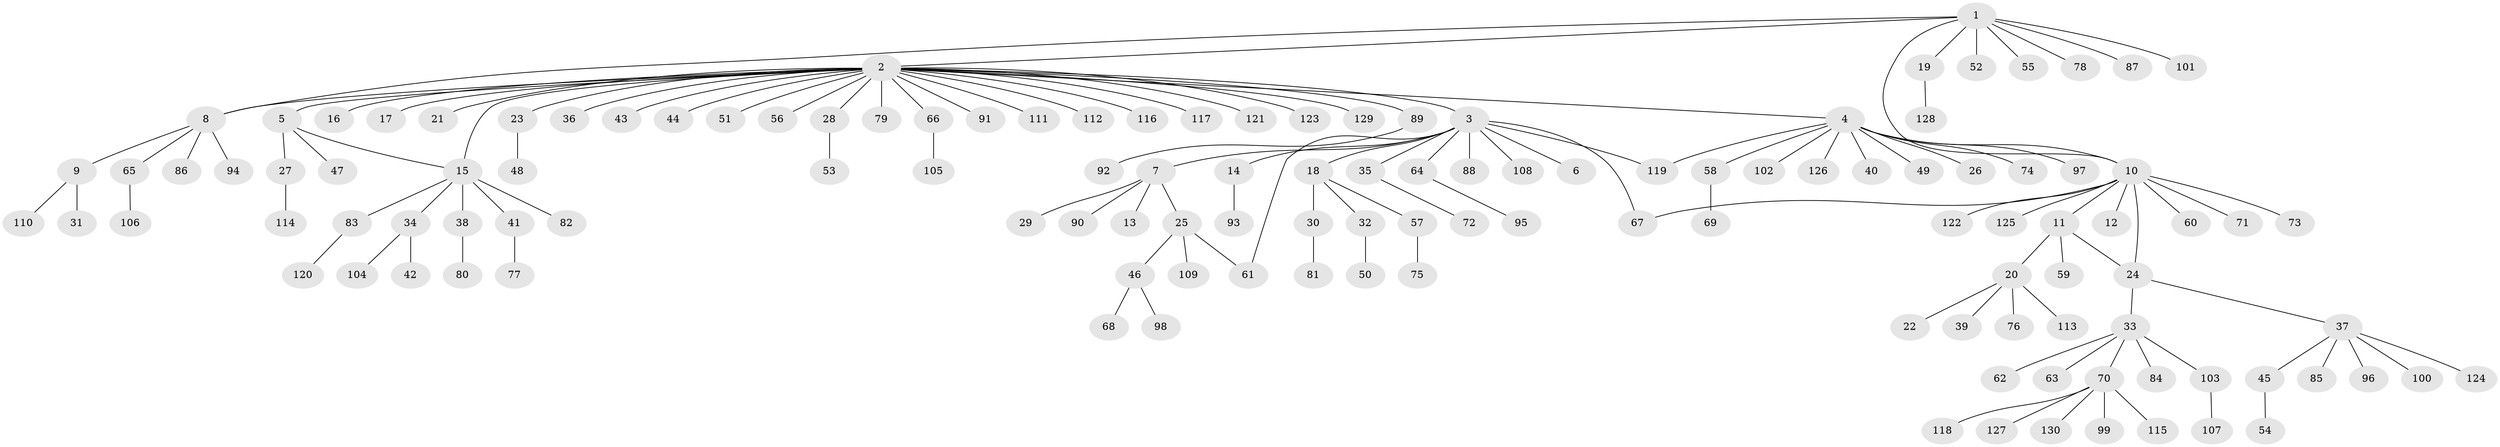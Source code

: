 // coarse degree distribution, {8: 0.019801980198019802, 26: 0.009900990099009901, 12: 0.009900990099009901, 10: 0.019801980198019802, 3: 0.019801980198019802, 1: 0.7326732673267327, 4: 0.039603960396039604, 5: 0.0297029702970297, 2: 0.10891089108910891, 7: 0.009900990099009901}
// Generated by graph-tools (version 1.1) at 2025/51/02/27/25 19:51:58]
// undirected, 130 vertices, 136 edges
graph export_dot {
graph [start="1"]
  node [color=gray90,style=filled];
  1;
  2;
  3;
  4;
  5;
  6;
  7;
  8;
  9;
  10;
  11;
  12;
  13;
  14;
  15;
  16;
  17;
  18;
  19;
  20;
  21;
  22;
  23;
  24;
  25;
  26;
  27;
  28;
  29;
  30;
  31;
  32;
  33;
  34;
  35;
  36;
  37;
  38;
  39;
  40;
  41;
  42;
  43;
  44;
  45;
  46;
  47;
  48;
  49;
  50;
  51;
  52;
  53;
  54;
  55;
  56;
  57;
  58;
  59;
  60;
  61;
  62;
  63;
  64;
  65;
  66;
  67;
  68;
  69;
  70;
  71;
  72;
  73;
  74;
  75;
  76;
  77;
  78;
  79;
  80;
  81;
  82;
  83;
  84;
  85;
  86;
  87;
  88;
  89;
  90;
  91;
  92;
  93;
  94;
  95;
  96;
  97;
  98;
  99;
  100;
  101;
  102;
  103;
  104;
  105;
  106;
  107;
  108;
  109;
  110;
  111;
  112;
  113;
  114;
  115;
  116;
  117;
  118;
  119;
  120;
  121;
  122;
  123;
  124;
  125;
  126;
  127;
  128;
  129;
  130;
  1 -- 2;
  1 -- 8;
  1 -- 10;
  1 -- 19;
  1 -- 52;
  1 -- 55;
  1 -- 78;
  1 -- 87;
  1 -- 101;
  2 -- 3;
  2 -- 4;
  2 -- 5;
  2 -- 8;
  2 -- 15;
  2 -- 16;
  2 -- 17;
  2 -- 21;
  2 -- 23;
  2 -- 28;
  2 -- 36;
  2 -- 43;
  2 -- 44;
  2 -- 51;
  2 -- 56;
  2 -- 66;
  2 -- 79;
  2 -- 89;
  2 -- 91;
  2 -- 111;
  2 -- 112;
  2 -- 116;
  2 -- 117;
  2 -- 121;
  2 -- 123;
  2 -- 129;
  3 -- 6;
  3 -- 7;
  3 -- 14;
  3 -- 18;
  3 -- 35;
  3 -- 61;
  3 -- 64;
  3 -- 67;
  3 -- 88;
  3 -- 108;
  3 -- 119;
  4 -- 10;
  4 -- 26;
  4 -- 40;
  4 -- 49;
  4 -- 58;
  4 -- 74;
  4 -- 97;
  4 -- 102;
  4 -- 119;
  4 -- 126;
  5 -- 15;
  5 -- 27;
  5 -- 47;
  7 -- 13;
  7 -- 25;
  7 -- 29;
  7 -- 90;
  8 -- 9;
  8 -- 65;
  8 -- 86;
  8 -- 94;
  9 -- 31;
  9 -- 110;
  10 -- 11;
  10 -- 12;
  10 -- 24;
  10 -- 60;
  10 -- 67;
  10 -- 71;
  10 -- 73;
  10 -- 122;
  10 -- 125;
  11 -- 20;
  11 -- 24;
  11 -- 59;
  14 -- 93;
  15 -- 34;
  15 -- 38;
  15 -- 41;
  15 -- 82;
  15 -- 83;
  18 -- 30;
  18 -- 32;
  18 -- 57;
  19 -- 128;
  20 -- 22;
  20 -- 39;
  20 -- 76;
  20 -- 113;
  23 -- 48;
  24 -- 33;
  24 -- 37;
  25 -- 46;
  25 -- 61;
  25 -- 109;
  27 -- 114;
  28 -- 53;
  30 -- 81;
  32 -- 50;
  33 -- 62;
  33 -- 63;
  33 -- 70;
  33 -- 84;
  33 -- 103;
  34 -- 42;
  34 -- 104;
  35 -- 72;
  37 -- 45;
  37 -- 85;
  37 -- 96;
  37 -- 100;
  37 -- 124;
  38 -- 80;
  41 -- 77;
  45 -- 54;
  46 -- 68;
  46 -- 98;
  57 -- 75;
  58 -- 69;
  64 -- 95;
  65 -- 106;
  66 -- 105;
  70 -- 99;
  70 -- 115;
  70 -- 118;
  70 -- 127;
  70 -- 130;
  83 -- 120;
  89 -- 92;
  103 -- 107;
}
